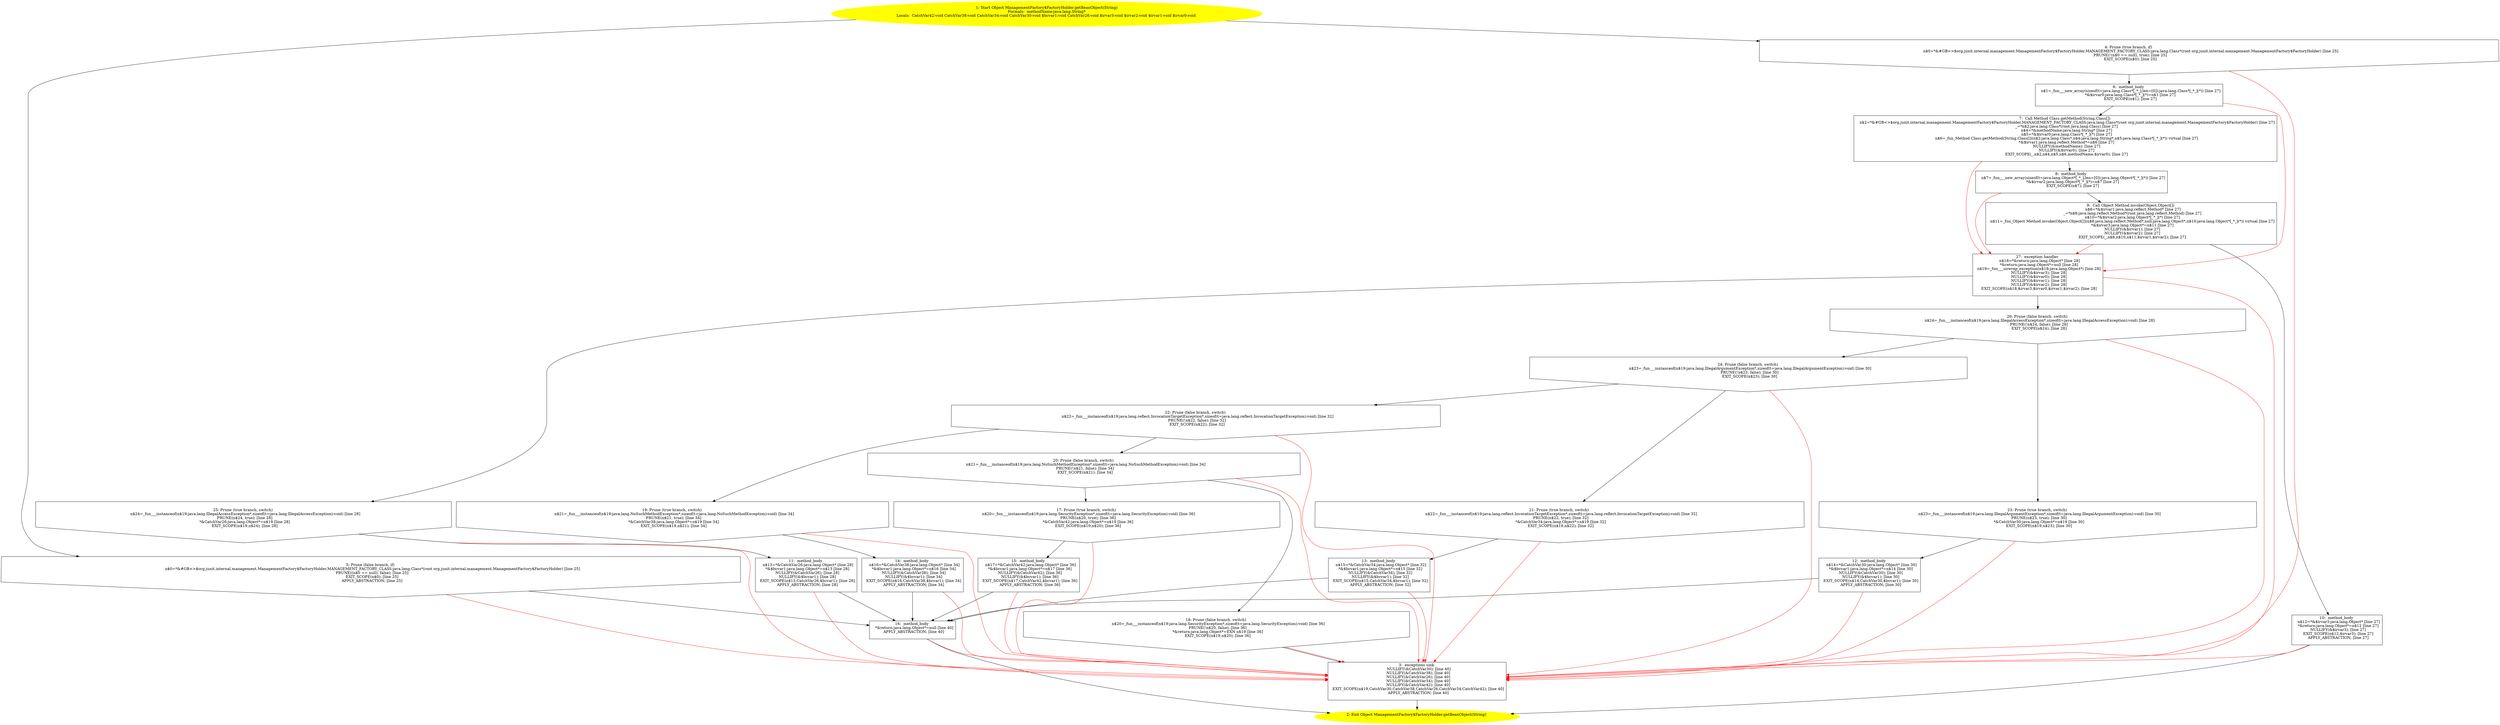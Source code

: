 /* @generated */
digraph cfg {
"org.junit.internal.management.ManagementFactory$FactoryHolder.getBeanObject(java.lang.String):java.l.5b8925bcb27ee4c4546f291b5d472de8_1" [label="1: Start Object ManagementFactory$FactoryHolder.getBeanObject(String)\nFormals:  methodName:java.lang.String*\nLocals:  CatchVar42:void CatchVar38:void CatchVar34:void CatchVar30:void $bcvar1:void CatchVar26:void $irvar3:void $irvar2:void $irvar1:void $irvar0:void \n  " color=yellow style=filled]
	

	 "org.junit.internal.management.ManagementFactory$FactoryHolder.getBeanObject(java.lang.String):java.l.5b8925bcb27ee4c4546f291b5d472de8_1" -> "org.junit.internal.management.ManagementFactory$FactoryHolder.getBeanObject(java.lang.String):java.l.5b8925bcb27ee4c4546f291b5d472de8_4" ;
	 "org.junit.internal.management.ManagementFactory$FactoryHolder.getBeanObject(java.lang.String):java.l.5b8925bcb27ee4c4546f291b5d472de8_1" -> "org.junit.internal.management.ManagementFactory$FactoryHolder.getBeanObject(java.lang.String):java.l.5b8925bcb27ee4c4546f291b5d472de8_5" ;
"org.junit.internal.management.ManagementFactory$FactoryHolder.getBeanObject(java.lang.String):java.l.5b8925bcb27ee4c4546f291b5d472de8_2" [label="2: Exit Object ManagementFactory$FactoryHolder.getBeanObject(String) \n  " color=yellow style=filled]
	

"org.junit.internal.management.ManagementFactory$FactoryHolder.getBeanObject(java.lang.String):java.l.5b8925bcb27ee4c4546f291b5d472de8_3" [label="3:  exceptions sink \n   NULLIFY(&CatchVar30); [line 40]\n  NULLIFY(&CatchVar38); [line 40]\n  NULLIFY(&CatchVar26); [line 40]\n  NULLIFY(&CatchVar34); [line 40]\n  NULLIFY(&CatchVar42); [line 40]\n  EXIT_SCOPE(n$19,CatchVar30,CatchVar38,CatchVar26,CatchVar34,CatchVar42); [line 40]\n  APPLY_ABSTRACTION; [line 40]\n " shape="box"]
	

	 "org.junit.internal.management.ManagementFactory$FactoryHolder.getBeanObject(java.lang.String):java.l.5b8925bcb27ee4c4546f291b5d472de8_3" -> "org.junit.internal.management.ManagementFactory$FactoryHolder.getBeanObject(java.lang.String):java.l.5b8925bcb27ee4c4546f291b5d472de8_2" ;
"org.junit.internal.management.ManagementFactory$FactoryHolder.getBeanObject(java.lang.String):java.l.5b8925bcb27ee4c4546f291b5d472de8_4" [label="4: Prune (true branch, if) \n   n$0=*&#GB<>$org.junit.internal.management.ManagementFactory$FactoryHolder.MANAGEMENT_FACTORY_CLASS:java.lang.Class*(root org.junit.internal.management.ManagementFactory$FactoryHolder) [line 25]\n  PRUNE(!(n$0 == null), true); [line 25]\n  EXIT_SCOPE(n$0); [line 25]\n " shape="invhouse"]
	

	 "org.junit.internal.management.ManagementFactory$FactoryHolder.getBeanObject(java.lang.String):java.l.5b8925bcb27ee4c4546f291b5d472de8_4" -> "org.junit.internal.management.ManagementFactory$FactoryHolder.getBeanObject(java.lang.String):java.l.5b8925bcb27ee4c4546f291b5d472de8_6" ;
	 "org.junit.internal.management.ManagementFactory$FactoryHolder.getBeanObject(java.lang.String):java.l.5b8925bcb27ee4c4546f291b5d472de8_4" -> "org.junit.internal.management.ManagementFactory$FactoryHolder.getBeanObject(java.lang.String):java.l.5b8925bcb27ee4c4546f291b5d472de8_3" [color="red" ];
"org.junit.internal.management.ManagementFactory$FactoryHolder.getBeanObject(java.lang.String):java.l.5b8925bcb27ee4c4546f291b5d472de8_5" [label="5: Prune (false branch, if) \n   n$0=*&#GB<>$org.junit.internal.management.ManagementFactory$FactoryHolder.MANAGEMENT_FACTORY_CLASS:java.lang.Class*(root org.junit.internal.management.ManagementFactory$FactoryHolder) [line 25]\n  PRUNE((n$0 == null), false); [line 25]\n  EXIT_SCOPE(n$0); [line 25]\n  APPLY_ABSTRACTION; [line 25]\n " shape="invhouse"]
	

	 "org.junit.internal.management.ManagementFactory$FactoryHolder.getBeanObject(java.lang.String):java.l.5b8925bcb27ee4c4546f291b5d472de8_5" -> "org.junit.internal.management.ManagementFactory$FactoryHolder.getBeanObject(java.lang.String):java.l.5b8925bcb27ee4c4546f291b5d472de8_16" ;
	 "org.junit.internal.management.ManagementFactory$FactoryHolder.getBeanObject(java.lang.String):java.l.5b8925bcb27ee4c4546f291b5d472de8_5" -> "org.junit.internal.management.ManagementFactory$FactoryHolder.getBeanObject(java.lang.String):java.l.5b8925bcb27ee4c4546f291b5d472de8_3" [color="red" ];
"org.junit.internal.management.ManagementFactory$FactoryHolder.getBeanObject(java.lang.String):java.l.5b8925bcb27ee4c4546f291b5d472de8_6" [label="6:  method_body \n   n$1=_fun___new_array(sizeof(t=java.lang.Class*[_*_];len=[0]):java.lang.Class*[_*_](*)) [line 27]\n  *&$irvar0:java.lang.Class*[_*_](*)=n$1 [line 27]\n  EXIT_SCOPE(n$1); [line 27]\n " shape="box"]
	

	 "org.junit.internal.management.ManagementFactory$FactoryHolder.getBeanObject(java.lang.String):java.l.5b8925bcb27ee4c4546f291b5d472de8_6" -> "org.junit.internal.management.ManagementFactory$FactoryHolder.getBeanObject(java.lang.String):java.l.5b8925bcb27ee4c4546f291b5d472de8_7" ;
	 "org.junit.internal.management.ManagementFactory$FactoryHolder.getBeanObject(java.lang.String):java.l.5b8925bcb27ee4c4546f291b5d472de8_6" -> "org.junit.internal.management.ManagementFactory$FactoryHolder.getBeanObject(java.lang.String):java.l.5b8925bcb27ee4c4546f291b5d472de8_27" [color="red" ];
"org.junit.internal.management.ManagementFactory$FactoryHolder.getBeanObject(java.lang.String):java.l.5b8925bcb27ee4c4546f291b5d472de8_7" [label="7:  Call Method Class.getMethod(String,Class[]) \n   n$2=*&#GB<>$org.junit.internal.management.ManagementFactory$FactoryHolder.MANAGEMENT_FACTORY_CLASS:java.lang.Class*(root org.junit.internal.management.ManagementFactory$FactoryHolder) [line 27]\n  _=*n$2:java.lang.Class*(root java.lang.Class) [line 27]\n  n$4=*&methodName:java.lang.String* [line 27]\n  n$5=*&$irvar0:java.lang.Class*[_*_](*) [line 27]\n  n$6=_fun_Method Class.getMethod(String,Class[])(n$2:java.lang.Class*,n$4:java.lang.String*,n$5:java.lang.Class*[_*_](*)) virtual [line 27]\n  *&$irvar1:java.lang.reflect.Method*=n$6 [line 27]\n  NULLIFY(&methodName); [line 27]\n  NULLIFY(&$irvar0); [line 27]\n  EXIT_SCOPE(_,n$2,n$4,n$5,n$6,methodName,$irvar0); [line 27]\n " shape="box"]
	

	 "org.junit.internal.management.ManagementFactory$FactoryHolder.getBeanObject(java.lang.String):java.l.5b8925bcb27ee4c4546f291b5d472de8_7" -> "org.junit.internal.management.ManagementFactory$FactoryHolder.getBeanObject(java.lang.String):java.l.5b8925bcb27ee4c4546f291b5d472de8_8" ;
	 "org.junit.internal.management.ManagementFactory$FactoryHolder.getBeanObject(java.lang.String):java.l.5b8925bcb27ee4c4546f291b5d472de8_7" -> "org.junit.internal.management.ManagementFactory$FactoryHolder.getBeanObject(java.lang.String):java.l.5b8925bcb27ee4c4546f291b5d472de8_27" [color="red" ];
"org.junit.internal.management.ManagementFactory$FactoryHolder.getBeanObject(java.lang.String):java.l.5b8925bcb27ee4c4546f291b5d472de8_8" [label="8:  method_body \n   n$7=_fun___new_array(sizeof(t=java.lang.Object*[_*_];len=[0]):java.lang.Object*[_*_](*)) [line 27]\n  *&$irvar2:java.lang.Object*[_*_](*)=n$7 [line 27]\n  EXIT_SCOPE(n$7); [line 27]\n " shape="box"]
	

	 "org.junit.internal.management.ManagementFactory$FactoryHolder.getBeanObject(java.lang.String):java.l.5b8925bcb27ee4c4546f291b5d472de8_8" -> "org.junit.internal.management.ManagementFactory$FactoryHolder.getBeanObject(java.lang.String):java.l.5b8925bcb27ee4c4546f291b5d472de8_9" ;
	 "org.junit.internal.management.ManagementFactory$FactoryHolder.getBeanObject(java.lang.String):java.l.5b8925bcb27ee4c4546f291b5d472de8_8" -> "org.junit.internal.management.ManagementFactory$FactoryHolder.getBeanObject(java.lang.String):java.l.5b8925bcb27ee4c4546f291b5d472de8_27" [color="red" ];
"org.junit.internal.management.ManagementFactory$FactoryHolder.getBeanObject(java.lang.String):java.l.5b8925bcb27ee4c4546f291b5d472de8_9" [label="9:  Call Object Method.invoke(Object,Object[]) \n   n$8=*&$irvar1:java.lang.reflect.Method* [line 27]\n  _=*n$8:java.lang.reflect.Method*(root java.lang.reflect.Method) [line 27]\n  n$10=*&$irvar2:java.lang.Object*[_*_](*) [line 27]\n  n$11=_fun_Object Method.invoke(Object,Object[])(n$8:java.lang.reflect.Method*,null:java.lang.Object*,n$10:java.lang.Object*[_*_](*)) virtual [line 27]\n  *&$irvar3:java.lang.Object*=n$11 [line 27]\n  NULLIFY(&$irvar1); [line 27]\n  NULLIFY(&$irvar2); [line 27]\n  EXIT_SCOPE(_,n$8,n$10,n$11,$irvar1,$irvar2); [line 27]\n " shape="box"]
	

	 "org.junit.internal.management.ManagementFactory$FactoryHolder.getBeanObject(java.lang.String):java.l.5b8925bcb27ee4c4546f291b5d472de8_9" -> "org.junit.internal.management.ManagementFactory$FactoryHolder.getBeanObject(java.lang.String):java.l.5b8925bcb27ee4c4546f291b5d472de8_10" ;
	 "org.junit.internal.management.ManagementFactory$FactoryHolder.getBeanObject(java.lang.String):java.l.5b8925bcb27ee4c4546f291b5d472de8_9" -> "org.junit.internal.management.ManagementFactory$FactoryHolder.getBeanObject(java.lang.String):java.l.5b8925bcb27ee4c4546f291b5d472de8_27" [color="red" ];
"org.junit.internal.management.ManagementFactory$FactoryHolder.getBeanObject(java.lang.String):java.l.5b8925bcb27ee4c4546f291b5d472de8_10" [label="10:  method_body \n   n$12=*&$irvar3:java.lang.Object* [line 27]\n  *&return:java.lang.Object*=n$12 [line 27]\n  NULLIFY(&$irvar3); [line 27]\n  EXIT_SCOPE(n$12,$irvar3); [line 27]\n  APPLY_ABSTRACTION; [line 27]\n " shape="box"]
	

	 "org.junit.internal.management.ManagementFactory$FactoryHolder.getBeanObject(java.lang.String):java.l.5b8925bcb27ee4c4546f291b5d472de8_10" -> "org.junit.internal.management.ManagementFactory$FactoryHolder.getBeanObject(java.lang.String):java.l.5b8925bcb27ee4c4546f291b5d472de8_2" ;
	 "org.junit.internal.management.ManagementFactory$FactoryHolder.getBeanObject(java.lang.String):java.l.5b8925bcb27ee4c4546f291b5d472de8_10" -> "org.junit.internal.management.ManagementFactory$FactoryHolder.getBeanObject(java.lang.String):java.l.5b8925bcb27ee4c4546f291b5d472de8_3" [color="red" ];
"org.junit.internal.management.ManagementFactory$FactoryHolder.getBeanObject(java.lang.String):java.l.5b8925bcb27ee4c4546f291b5d472de8_11" [label="11:  method_body \n   n$13=*&CatchVar26:java.lang.Object* [line 28]\n  *&$bcvar1:java.lang.Object*=n$13 [line 28]\n  NULLIFY(&CatchVar26); [line 28]\n  NULLIFY(&$bcvar1); [line 28]\n  EXIT_SCOPE(n$13,CatchVar26,$bcvar1); [line 28]\n  APPLY_ABSTRACTION; [line 28]\n " shape="box"]
	

	 "org.junit.internal.management.ManagementFactory$FactoryHolder.getBeanObject(java.lang.String):java.l.5b8925bcb27ee4c4546f291b5d472de8_11" -> "org.junit.internal.management.ManagementFactory$FactoryHolder.getBeanObject(java.lang.String):java.l.5b8925bcb27ee4c4546f291b5d472de8_16" ;
	 "org.junit.internal.management.ManagementFactory$FactoryHolder.getBeanObject(java.lang.String):java.l.5b8925bcb27ee4c4546f291b5d472de8_11" -> "org.junit.internal.management.ManagementFactory$FactoryHolder.getBeanObject(java.lang.String):java.l.5b8925bcb27ee4c4546f291b5d472de8_3" [color="red" ];
"org.junit.internal.management.ManagementFactory$FactoryHolder.getBeanObject(java.lang.String):java.l.5b8925bcb27ee4c4546f291b5d472de8_12" [label="12:  method_body \n   n$14=*&CatchVar30:java.lang.Object* [line 30]\n  *&$bcvar1:java.lang.Object*=n$14 [line 30]\n  NULLIFY(&CatchVar30); [line 30]\n  NULLIFY(&$bcvar1); [line 30]\n  EXIT_SCOPE(n$14,CatchVar30,$bcvar1); [line 30]\n  APPLY_ABSTRACTION; [line 30]\n " shape="box"]
	

	 "org.junit.internal.management.ManagementFactory$FactoryHolder.getBeanObject(java.lang.String):java.l.5b8925bcb27ee4c4546f291b5d472de8_12" -> "org.junit.internal.management.ManagementFactory$FactoryHolder.getBeanObject(java.lang.String):java.l.5b8925bcb27ee4c4546f291b5d472de8_16" ;
	 "org.junit.internal.management.ManagementFactory$FactoryHolder.getBeanObject(java.lang.String):java.l.5b8925bcb27ee4c4546f291b5d472de8_12" -> "org.junit.internal.management.ManagementFactory$FactoryHolder.getBeanObject(java.lang.String):java.l.5b8925bcb27ee4c4546f291b5d472de8_3" [color="red" ];
"org.junit.internal.management.ManagementFactory$FactoryHolder.getBeanObject(java.lang.String):java.l.5b8925bcb27ee4c4546f291b5d472de8_13" [label="13:  method_body \n   n$15=*&CatchVar34:java.lang.Object* [line 32]\n  *&$bcvar1:java.lang.Object*=n$15 [line 32]\n  NULLIFY(&CatchVar34); [line 32]\n  NULLIFY(&$bcvar1); [line 32]\n  EXIT_SCOPE(n$15,CatchVar34,$bcvar1); [line 32]\n  APPLY_ABSTRACTION; [line 32]\n " shape="box"]
	

	 "org.junit.internal.management.ManagementFactory$FactoryHolder.getBeanObject(java.lang.String):java.l.5b8925bcb27ee4c4546f291b5d472de8_13" -> "org.junit.internal.management.ManagementFactory$FactoryHolder.getBeanObject(java.lang.String):java.l.5b8925bcb27ee4c4546f291b5d472de8_16" ;
	 "org.junit.internal.management.ManagementFactory$FactoryHolder.getBeanObject(java.lang.String):java.l.5b8925bcb27ee4c4546f291b5d472de8_13" -> "org.junit.internal.management.ManagementFactory$FactoryHolder.getBeanObject(java.lang.String):java.l.5b8925bcb27ee4c4546f291b5d472de8_3" [color="red" ];
"org.junit.internal.management.ManagementFactory$FactoryHolder.getBeanObject(java.lang.String):java.l.5b8925bcb27ee4c4546f291b5d472de8_14" [label="14:  method_body \n   n$16=*&CatchVar38:java.lang.Object* [line 34]\n  *&$bcvar1:java.lang.Object*=n$16 [line 34]\n  NULLIFY(&CatchVar38); [line 34]\n  NULLIFY(&$bcvar1); [line 34]\n  EXIT_SCOPE(n$16,CatchVar38,$bcvar1); [line 34]\n  APPLY_ABSTRACTION; [line 34]\n " shape="box"]
	

	 "org.junit.internal.management.ManagementFactory$FactoryHolder.getBeanObject(java.lang.String):java.l.5b8925bcb27ee4c4546f291b5d472de8_14" -> "org.junit.internal.management.ManagementFactory$FactoryHolder.getBeanObject(java.lang.String):java.l.5b8925bcb27ee4c4546f291b5d472de8_16" ;
	 "org.junit.internal.management.ManagementFactory$FactoryHolder.getBeanObject(java.lang.String):java.l.5b8925bcb27ee4c4546f291b5d472de8_14" -> "org.junit.internal.management.ManagementFactory$FactoryHolder.getBeanObject(java.lang.String):java.l.5b8925bcb27ee4c4546f291b5d472de8_3" [color="red" ];
"org.junit.internal.management.ManagementFactory$FactoryHolder.getBeanObject(java.lang.String):java.l.5b8925bcb27ee4c4546f291b5d472de8_15" [label="15:  method_body \n   n$17=*&CatchVar42:java.lang.Object* [line 36]\n  *&$bcvar1:java.lang.Object*=n$17 [line 36]\n  NULLIFY(&CatchVar42); [line 36]\n  NULLIFY(&$bcvar1); [line 36]\n  EXIT_SCOPE(n$17,CatchVar42,$bcvar1); [line 36]\n  APPLY_ABSTRACTION; [line 36]\n " shape="box"]
	

	 "org.junit.internal.management.ManagementFactory$FactoryHolder.getBeanObject(java.lang.String):java.l.5b8925bcb27ee4c4546f291b5d472de8_15" -> "org.junit.internal.management.ManagementFactory$FactoryHolder.getBeanObject(java.lang.String):java.l.5b8925bcb27ee4c4546f291b5d472de8_16" ;
	 "org.junit.internal.management.ManagementFactory$FactoryHolder.getBeanObject(java.lang.String):java.l.5b8925bcb27ee4c4546f291b5d472de8_15" -> "org.junit.internal.management.ManagementFactory$FactoryHolder.getBeanObject(java.lang.String):java.l.5b8925bcb27ee4c4546f291b5d472de8_3" [color="red" ];
"org.junit.internal.management.ManagementFactory$FactoryHolder.getBeanObject(java.lang.String):java.l.5b8925bcb27ee4c4546f291b5d472de8_16" [label="16:  method_body \n   *&return:java.lang.Object*=null [line 40]\n  APPLY_ABSTRACTION; [line 40]\n " shape="box"]
	

	 "org.junit.internal.management.ManagementFactory$FactoryHolder.getBeanObject(java.lang.String):java.l.5b8925bcb27ee4c4546f291b5d472de8_16" -> "org.junit.internal.management.ManagementFactory$FactoryHolder.getBeanObject(java.lang.String):java.l.5b8925bcb27ee4c4546f291b5d472de8_2" ;
	 "org.junit.internal.management.ManagementFactory$FactoryHolder.getBeanObject(java.lang.String):java.l.5b8925bcb27ee4c4546f291b5d472de8_16" -> "org.junit.internal.management.ManagementFactory$FactoryHolder.getBeanObject(java.lang.String):java.l.5b8925bcb27ee4c4546f291b5d472de8_3" [color="red" ];
"org.junit.internal.management.ManagementFactory$FactoryHolder.getBeanObject(java.lang.String):java.l.5b8925bcb27ee4c4546f291b5d472de8_17" [label="17: Prune (true branch, switch) \n   n$20=_fun___instanceof(n$19:java.lang.SecurityException*,sizeof(t=java.lang.SecurityException):void) [line 36]\n  PRUNE(n$20, true); [line 36]\n  *&CatchVar42:java.lang.Object*=n$19 [line 36]\n  EXIT_SCOPE(n$19,n$20); [line 36]\n " shape="invhouse"]
	

	 "org.junit.internal.management.ManagementFactory$FactoryHolder.getBeanObject(java.lang.String):java.l.5b8925bcb27ee4c4546f291b5d472de8_17" -> "org.junit.internal.management.ManagementFactory$FactoryHolder.getBeanObject(java.lang.String):java.l.5b8925bcb27ee4c4546f291b5d472de8_15" ;
	 "org.junit.internal.management.ManagementFactory$FactoryHolder.getBeanObject(java.lang.String):java.l.5b8925bcb27ee4c4546f291b5d472de8_17" -> "org.junit.internal.management.ManagementFactory$FactoryHolder.getBeanObject(java.lang.String):java.l.5b8925bcb27ee4c4546f291b5d472de8_3" [color="red" ];
"org.junit.internal.management.ManagementFactory$FactoryHolder.getBeanObject(java.lang.String):java.l.5b8925bcb27ee4c4546f291b5d472de8_18" [label="18: Prune (false branch, switch) \n   n$20=_fun___instanceof(n$19:java.lang.SecurityException*,sizeof(t=java.lang.SecurityException):void) [line 36]\n  PRUNE(!n$20, false); [line 36]\n  *&return:java.lang.Object*=EXN n$19 [line 36]\n  EXIT_SCOPE(n$19,n$20); [line 36]\n " shape="invhouse"]
	

	 "org.junit.internal.management.ManagementFactory$FactoryHolder.getBeanObject(java.lang.String):java.l.5b8925bcb27ee4c4546f291b5d472de8_18" -> "org.junit.internal.management.ManagementFactory$FactoryHolder.getBeanObject(java.lang.String):java.l.5b8925bcb27ee4c4546f291b5d472de8_3" ;
	 "org.junit.internal.management.ManagementFactory$FactoryHolder.getBeanObject(java.lang.String):java.l.5b8925bcb27ee4c4546f291b5d472de8_18" -> "org.junit.internal.management.ManagementFactory$FactoryHolder.getBeanObject(java.lang.String):java.l.5b8925bcb27ee4c4546f291b5d472de8_3" [color="red" ];
"org.junit.internal.management.ManagementFactory$FactoryHolder.getBeanObject(java.lang.String):java.l.5b8925bcb27ee4c4546f291b5d472de8_19" [label="19: Prune (true branch, switch) \n   n$21=_fun___instanceof(n$19:java.lang.NoSuchMethodException*,sizeof(t=java.lang.NoSuchMethodException):void) [line 34]\n  PRUNE(n$21, true); [line 34]\n  *&CatchVar38:java.lang.Object*=n$19 [line 34]\n  EXIT_SCOPE(n$19,n$21); [line 34]\n " shape="invhouse"]
	

	 "org.junit.internal.management.ManagementFactory$FactoryHolder.getBeanObject(java.lang.String):java.l.5b8925bcb27ee4c4546f291b5d472de8_19" -> "org.junit.internal.management.ManagementFactory$FactoryHolder.getBeanObject(java.lang.String):java.l.5b8925bcb27ee4c4546f291b5d472de8_14" ;
	 "org.junit.internal.management.ManagementFactory$FactoryHolder.getBeanObject(java.lang.String):java.l.5b8925bcb27ee4c4546f291b5d472de8_19" -> "org.junit.internal.management.ManagementFactory$FactoryHolder.getBeanObject(java.lang.String):java.l.5b8925bcb27ee4c4546f291b5d472de8_3" [color="red" ];
"org.junit.internal.management.ManagementFactory$FactoryHolder.getBeanObject(java.lang.String):java.l.5b8925bcb27ee4c4546f291b5d472de8_20" [label="20: Prune (false branch, switch) \n   n$21=_fun___instanceof(n$19:java.lang.NoSuchMethodException*,sizeof(t=java.lang.NoSuchMethodException):void) [line 34]\n  PRUNE(!n$21, false); [line 34]\n  EXIT_SCOPE(n$21); [line 34]\n " shape="invhouse"]
	

	 "org.junit.internal.management.ManagementFactory$FactoryHolder.getBeanObject(java.lang.String):java.l.5b8925bcb27ee4c4546f291b5d472de8_20" -> "org.junit.internal.management.ManagementFactory$FactoryHolder.getBeanObject(java.lang.String):java.l.5b8925bcb27ee4c4546f291b5d472de8_17" ;
	 "org.junit.internal.management.ManagementFactory$FactoryHolder.getBeanObject(java.lang.String):java.l.5b8925bcb27ee4c4546f291b5d472de8_20" -> "org.junit.internal.management.ManagementFactory$FactoryHolder.getBeanObject(java.lang.String):java.l.5b8925bcb27ee4c4546f291b5d472de8_18" ;
	 "org.junit.internal.management.ManagementFactory$FactoryHolder.getBeanObject(java.lang.String):java.l.5b8925bcb27ee4c4546f291b5d472de8_20" -> "org.junit.internal.management.ManagementFactory$FactoryHolder.getBeanObject(java.lang.String):java.l.5b8925bcb27ee4c4546f291b5d472de8_3" [color="red" ];
"org.junit.internal.management.ManagementFactory$FactoryHolder.getBeanObject(java.lang.String):java.l.5b8925bcb27ee4c4546f291b5d472de8_21" [label="21: Prune (true branch, switch) \n   n$22=_fun___instanceof(n$19:java.lang.reflect.InvocationTargetException*,sizeof(t=java.lang.reflect.InvocationTargetException):void) [line 32]\n  PRUNE(n$22, true); [line 32]\n  *&CatchVar34:java.lang.Object*=n$19 [line 32]\n  EXIT_SCOPE(n$19,n$22); [line 32]\n " shape="invhouse"]
	

	 "org.junit.internal.management.ManagementFactory$FactoryHolder.getBeanObject(java.lang.String):java.l.5b8925bcb27ee4c4546f291b5d472de8_21" -> "org.junit.internal.management.ManagementFactory$FactoryHolder.getBeanObject(java.lang.String):java.l.5b8925bcb27ee4c4546f291b5d472de8_13" ;
	 "org.junit.internal.management.ManagementFactory$FactoryHolder.getBeanObject(java.lang.String):java.l.5b8925bcb27ee4c4546f291b5d472de8_21" -> "org.junit.internal.management.ManagementFactory$FactoryHolder.getBeanObject(java.lang.String):java.l.5b8925bcb27ee4c4546f291b5d472de8_3" [color="red" ];
"org.junit.internal.management.ManagementFactory$FactoryHolder.getBeanObject(java.lang.String):java.l.5b8925bcb27ee4c4546f291b5d472de8_22" [label="22: Prune (false branch, switch) \n   n$22=_fun___instanceof(n$19:java.lang.reflect.InvocationTargetException*,sizeof(t=java.lang.reflect.InvocationTargetException):void) [line 32]\n  PRUNE(!n$22, false); [line 32]\n  EXIT_SCOPE(n$22); [line 32]\n " shape="invhouse"]
	

	 "org.junit.internal.management.ManagementFactory$FactoryHolder.getBeanObject(java.lang.String):java.l.5b8925bcb27ee4c4546f291b5d472de8_22" -> "org.junit.internal.management.ManagementFactory$FactoryHolder.getBeanObject(java.lang.String):java.l.5b8925bcb27ee4c4546f291b5d472de8_19" ;
	 "org.junit.internal.management.ManagementFactory$FactoryHolder.getBeanObject(java.lang.String):java.l.5b8925bcb27ee4c4546f291b5d472de8_22" -> "org.junit.internal.management.ManagementFactory$FactoryHolder.getBeanObject(java.lang.String):java.l.5b8925bcb27ee4c4546f291b5d472de8_20" ;
	 "org.junit.internal.management.ManagementFactory$FactoryHolder.getBeanObject(java.lang.String):java.l.5b8925bcb27ee4c4546f291b5d472de8_22" -> "org.junit.internal.management.ManagementFactory$FactoryHolder.getBeanObject(java.lang.String):java.l.5b8925bcb27ee4c4546f291b5d472de8_3" [color="red" ];
"org.junit.internal.management.ManagementFactory$FactoryHolder.getBeanObject(java.lang.String):java.l.5b8925bcb27ee4c4546f291b5d472de8_23" [label="23: Prune (true branch, switch) \n   n$23=_fun___instanceof(n$19:java.lang.IllegalArgumentException*,sizeof(t=java.lang.IllegalArgumentException):void) [line 30]\n  PRUNE(n$23, true); [line 30]\n  *&CatchVar30:java.lang.Object*=n$19 [line 30]\n  EXIT_SCOPE(n$19,n$23); [line 30]\n " shape="invhouse"]
	

	 "org.junit.internal.management.ManagementFactory$FactoryHolder.getBeanObject(java.lang.String):java.l.5b8925bcb27ee4c4546f291b5d472de8_23" -> "org.junit.internal.management.ManagementFactory$FactoryHolder.getBeanObject(java.lang.String):java.l.5b8925bcb27ee4c4546f291b5d472de8_12" ;
	 "org.junit.internal.management.ManagementFactory$FactoryHolder.getBeanObject(java.lang.String):java.l.5b8925bcb27ee4c4546f291b5d472de8_23" -> "org.junit.internal.management.ManagementFactory$FactoryHolder.getBeanObject(java.lang.String):java.l.5b8925bcb27ee4c4546f291b5d472de8_3" [color="red" ];
"org.junit.internal.management.ManagementFactory$FactoryHolder.getBeanObject(java.lang.String):java.l.5b8925bcb27ee4c4546f291b5d472de8_24" [label="24: Prune (false branch, switch) \n   n$23=_fun___instanceof(n$19:java.lang.IllegalArgumentException*,sizeof(t=java.lang.IllegalArgumentException):void) [line 30]\n  PRUNE(!n$23, false); [line 30]\n  EXIT_SCOPE(n$23); [line 30]\n " shape="invhouse"]
	

	 "org.junit.internal.management.ManagementFactory$FactoryHolder.getBeanObject(java.lang.String):java.l.5b8925bcb27ee4c4546f291b5d472de8_24" -> "org.junit.internal.management.ManagementFactory$FactoryHolder.getBeanObject(java.lang.String):java.l.5b8925bcb27ee4c4546f291b5d472de8_21" ;
	 "org.junit.internal.management.ManagementFactory$FactoryHolder.getBeanObject(java.lang.String):java.l.5b8925bcb27ee4c4546f291b5d472de8_24" -> "org.junit.internal.management.ManagementFactory$FactoryHolder.getBeanObject(java.lang.String):java.l.5b8925bcb27ee4c4546f291b5d472de8_22" ;
	 "org.junit.internal.management.ManagementFactory$FactoryHolder.getBeanObject(java.lang.String):java.l.5b8925bcb27ee4c4546f291b5d472de8_24" -> "org.junit.internal.management.ManagementFactory$FactoryHolder.getBeanObject(java.lang.String):java.l.5b8925bcb27ee4c4546f291b5d472de8_3" [color="red" ];
"org.junit.internal.management.ManagementFactory$FactoryHolder.getBeanObject(java.lang.String):java.l.5b8925bcb27ee4c4546f291b5d472de8_25" [label="25: Prune (true branch, switch) \n   n$24=_fun___instanceof(n$19:java.lang.IllegalAccessException*,sizeof(t=java.lang.IllegalAccessException):void) [line 28]\n  PRUNE(n$24, true); [line 28]\n  *&CatchVar26:java.lang.Object*=n$19 [line 28]\n  EXIT_SCOPE(n$19,n$24); [line 28]\n " shape="invhouse"]
	

	 "org.junit.internal.management.ManagementFactory$FactoryHolder.getBeanObject(java.lang.String):java.l.5b8925bcb27ee4c4546f291b5d472de8_25" -> "org.junit.internal.management.ManagementFactory$FactoryHolder.getBeanObject(java.lang.String):java.l.5b8925bcb27ee4c4546f291b5d472de8_11" ;
	 "org.junit.internal.management.ManagementFactory$FactoryHolder.getBeanObject(java.lang.String):java.l.5b8925bcb27ee4c4546f291b5d472de8_25" -> "org.junit.internal.management.ManagementFactory$FactoryHolder.getBeanObject(java.lang.String):java.l.5b8925bcb27ee4c4546f291b5d472de8_3" [color="red" ];
"org.junit.internal.management.ManagementFactory$FactoryHolder.getBeanObject(java.lang.String):java.l.5b8925bcb27ee4c4546f291b5d472de8_26" [label="26: Prune (false branch, switch) \n   n$24=_fun___instanceof(n$19:java.lang.IllegalAccessException*,sizeof(t=java.lang.IllegalAccessException):void) [line 28]\n  PRUNE(!n$24, false); [line 28]\n  EXIT_SCOPE(n$24); [line 28]\n " shape="invhouse"]
	

	 "org.junit.internal.management.ManagementFactory$FactoryHolder.getBeanObject(java.lang.String):java.l.5b8925bcb27ee4c4546f291b5d472de8_26" -> "org.junit.internal.management.ManagementFactory$FactoryHolder.getBeanObject(java.lang.String):java.l.5b8925bcb27ee4c4546f291b5d472de8_23" ;
	 "org.junit.internal.management.ManagementFactory$FactoryHolder.getBeanObject(java.lang.String):java.l.5b8925bcb27ee4c4546f291b5d472de8_26" -> "org.junit.internal.management.ManagementFactory$FactoryHolder.getBeanObject(java.lang.String):java.l.5b8925bcb27ee4c4546f291b5d472de8_24" ;
	 "org.junit.internal.management.ManagementFactory$FactoryHolder.getBeanObject(java.lang.String):java.l.5b8925bcb27ee4c4546f291b5d472de8_26" -> "org.junit.internal.management.ManagementFactory$FactoryHolder.getBeanObject(java.lang.String):java.l.5b8925bcb27ee4c4546f291b5d472de8_3" [color="red" ];
"org.junit.internal.management.ManagementFactory$FactoryHolder.getBeanObject(java.lang.String):java.l.5b8925bcb27ee4c4546f291b5d472de8_27" [label="27:  exception handler \n   n$18=*&return:java.lang.Object* [line 28]\n  *&return:java.lang.Object*=null [line 28]\n  n$19=_fun___unwrap_exception(n$18:java.lang.Object*) [line 28]\n  NULLIFY(&$irvar3); [line 28]\n  NULLIFY(&$irvar0); [line 28]\n  NULLIFY(&$irvar1); [line 28]\n  NULLIFY(&$irvar2); [line 28]\n  EXIT_SCOPE(n$18,$irvar3,$irvar0,$irvar1,$irvar2); [line 28]\n " shape="box"]
	

	 "org.junit.internal.management.ManagementFactory$FactoryHolder.getBeanObject(java.lang.String):java.l.5b8925bcb27ee4c4546f291b5d472de8_27" -> "org.junit.internal.management.ManagementFactory$FactoryHolder.getBeanObject(java.lang.String):java.l.5b8925bcb27ee4c4546f291b5d472de8_25" ;
	 "org.junit.internal.management.ManagementFactory$FactoryHolder.getBeanObject(java.lang.String):java.l.5b8925bcb27ee4c4546f291b5d472de8_27" -> "org.junit.internal.management.ManagementFactory$FactoryHolder.getBeanObject(java.lang.String):java.l.5b8925bcb27ee4c4546f291b5d472de8_26" ;
	 "org.junit.internal.management.ManagementFactory$FactoryHolder.getBeanObject(java.lang.String):java.l.5b8925bcb27ee4c4546f291b5d472de8_27" -> "org.junit.internal.management.ManagementFactory$FactoryHolder.getBeanObject(java.lang.String):java.l.5b8925bcb27ee4c4546f291b5d472de8_3" [color="red" ];
}
